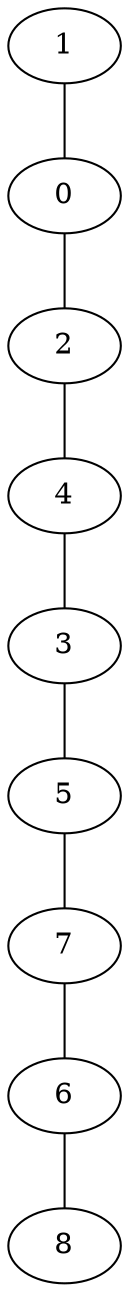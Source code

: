 graph bfs
{
1 [fillcolor = white, style = filled];
0 [fillcolor = white, style = filled];
2 [fillcolor = white, style = filled];
4 [fillcolor = white, style = filled];
3 [fillcolor = white, style = filled];
5 [fillcolor = white, style = filled];
7 [fillcolor = white, style = filled];
6 [fillcolor = white, style = filled];
8 [fillcolor = white, style = filled];
1 -- 0;
0 -- 2;
2 -- 4;
4 -- 3;
3 -- 5;
5 -- 7;
7 -- 6;
6 -- 8;
}